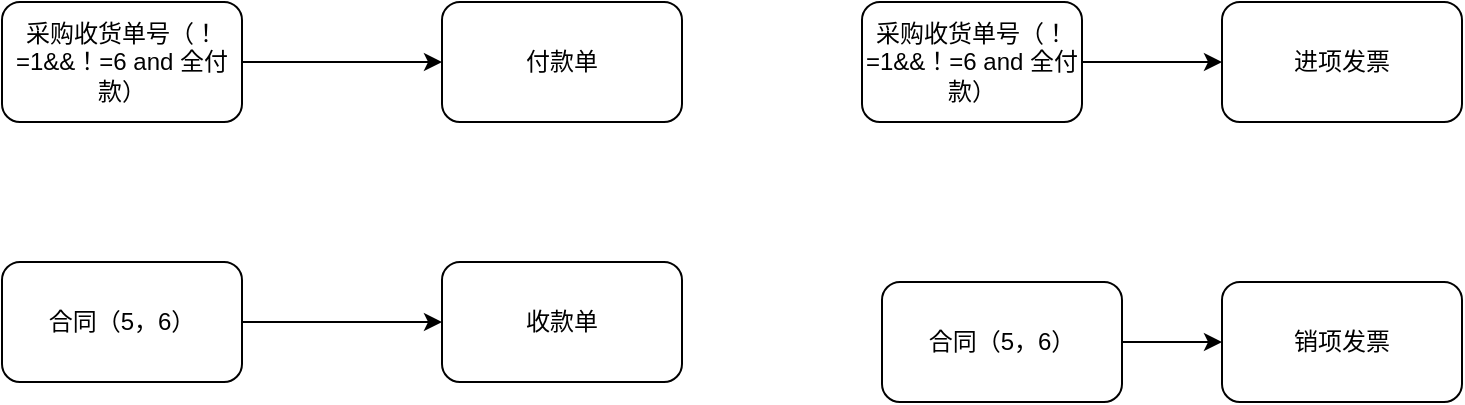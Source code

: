 <mxfile version="25.0.3">
  <diagram name="第 1 页" id="7-77MFa2RMwS-Yd4qks4">
    <mxGraphModel dx="1785" dy="605" grid="1" gridSize="10" guides="1" tooltips="1" connect="1" arrows="1" fold="1" page="1" pageScale="1" pageWidth="827" pageHeight="1169" math="0" shadow="0">
      <root>
        <mxCell id="0" />
        <mxCell id="1" parent="0" />
        <mxCell id="K7b-R0qTVXhImcIjJv-D-1" value="付款单" style="rounded=1;whiteSpace=wrap;html=1;" parent="1" vertex="1">
          <mxGeometry x="150" y="250" width="120" height="60" as="geometry" />
        </mxCell>
        <mxCell id="-OGAsonb4lDyLrUkaJ-_-18" style="edgeStyle=orthogonalEdgeStyle;rounded=0;orthogonalLoop=1;jettySize=auto;html=1;exitX=1;exitY=0.5;exitDx=0;exitDy=0;" edge="1" parent="1" source="-OGAsonb4lDyLrUkaJ-_-1" target="K7b-R0qTVXhImcIjJv-D-1">
          <mxGeometry relative="1" as="geometry" />
        </mxCell>
        <mxCell id="-OGAsonb4lDyLrUkaJ-_-1" value="采购收货单号（！=1&amp;amp;&amp;amp;！=6 and 全付款）" style="whiteSpace=wrap;html=1;rounded=1;" vertex="1" parent="1">
          <mxGeometry x="-70" y="250" width="120" height="60" as="geometry" />
        </mxCell>
        <mxCell id="-OGAsonb4lDyLrUkaJ-_-4" value="收款单" style="rounded=1;whiteSpace=wrap;html=1;" vertex="1" parent="1">
          <mxGeometry x="150" y="380" width="120" height="60" as="geometry" />
        </mxCell>
        <mxCell id="-OGAsonb4lDyLrUkaJ-_-19" style="edgeStyle=orthogonalEdgeStyle;rounded=0;orthogonalLoop=1;jettySize=auto;html=1;exitX=1;exitY=0.5;exitDx=0;exitDy=0;" edge="1" parent="1" source="-OGAsonb4lDyLrUkaJ-_-5" target="-OGAsonb4lDyLrUkaJ-_-4">
          <mxGeometry relative="1" as="geometry" />
        </mxCell>
        <mxCell id="-OGAsonb4lDyLrUkaJ-_-5" value="合同（5，6）" style="whiteSpace=wrap;html=1;rounded=1;" vertex="1" parent="1">
          <mxGeometry x="-70" y="380" width="120" height="60" as="geometry" />
        </mxCell>
        <mxCell id="-OGAsonb4lDyLrUkaJ-_-13" value="进项发票" style="rounded=1;whiteSpace=wrap;html=1;" vertex="1" parent="1">
          <mxGeometry x="540" y="250" width="120" height="60" as="geometry" />
        </mxCell>
        <mxCell id="-OGAsonb4lDyLrUkaJ-_-16" value="销项发票" style="rounded=1;whiteSpace=wrap;html=1;" vertex="1" parent="1">
          <mxGeometry x="540" y="390" width="120" height="60" as="geometry" />
        </mxCell>
        <mxCell id="-OGAsonb4lDyLrUkaJ-_-21" style="edgeStyle=orthogonalEdgeStyle;rounded=0;orthogonalLoop=1;jettySize=auto;html=1;exitX=1;exitY=0.5;exitDx=0;exitDy=0;entryX=0;entryY=0.5;entryDx=0;entryDy=0;" edge="1" parent="1" source="-OGAsonb4lDyLrUkaJ-_-17" target="-OGAsonb4lDyLrUkaJ-_-16">
          <mxGeometry relative="1" as="geometry" />
        </mxCell>
        <mxCell id="-OGAsonb4lDyLrUkaJ-_-17" value="合同（5，6）" style="whiteSpace=wrap;html=1;rounded=1;" vertex="1" parent="1">
          <mxGeometry x="370" y="390" width="120" height="60" as="geometry" />
        </mxCell>
        <mxCell id="-OGAsonb4lDyLrUkaJ-_-24" style="edgeStyle=orthogonalEdgeStyle;rounded=0;orthogonalLoop=1;jettySize=auto;html=1;" edge="1" parent="1" source="-OGAsonb4lDyLrUkaJ-_-23" target="-OGAsonb4lDyLrUkaJ-_-13">
          <mxGeometry relative="1" as="geometry" />
        </mxCell>
        <mxCell id="-OGAsonb4lDyLrUkaJ-_-23" value="采购收货单号（！=1&amp;amp;&amp;amp;！=6 and 全付款）" style="whiteSpace=wrap;html=1;rounded=1;" vertex="1" parent="1">
          <mxGeometry x="360" y="250" width="110" height="60" as="geometry" />
        </mxCell>
      </root>
    </mxGraphModel>
  </diagram>
</mxfile>
